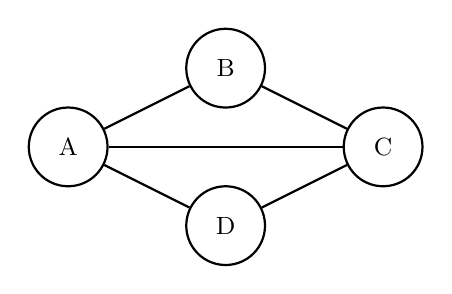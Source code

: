 \begin{tikzpicture}[
    vertex/.style={circle, draw, minimum size=1cm, thick, fill=white, font=\small},
    title/.style={font=\bfseries},
]

% Draw the graph
\node[vertex] (A) at (0, 0) {A};
\node[vertex] (B) at (2, 1) {B};
\node[vertex] (C) at (4, 0) {C};
\node[vertex] (D) at (2, -1) {D};

\draw[thick] (A) -- (B) -- (C) -- (D) -- (A);
\draw[thick] (A) -- (C);

\end{tikzpicture}